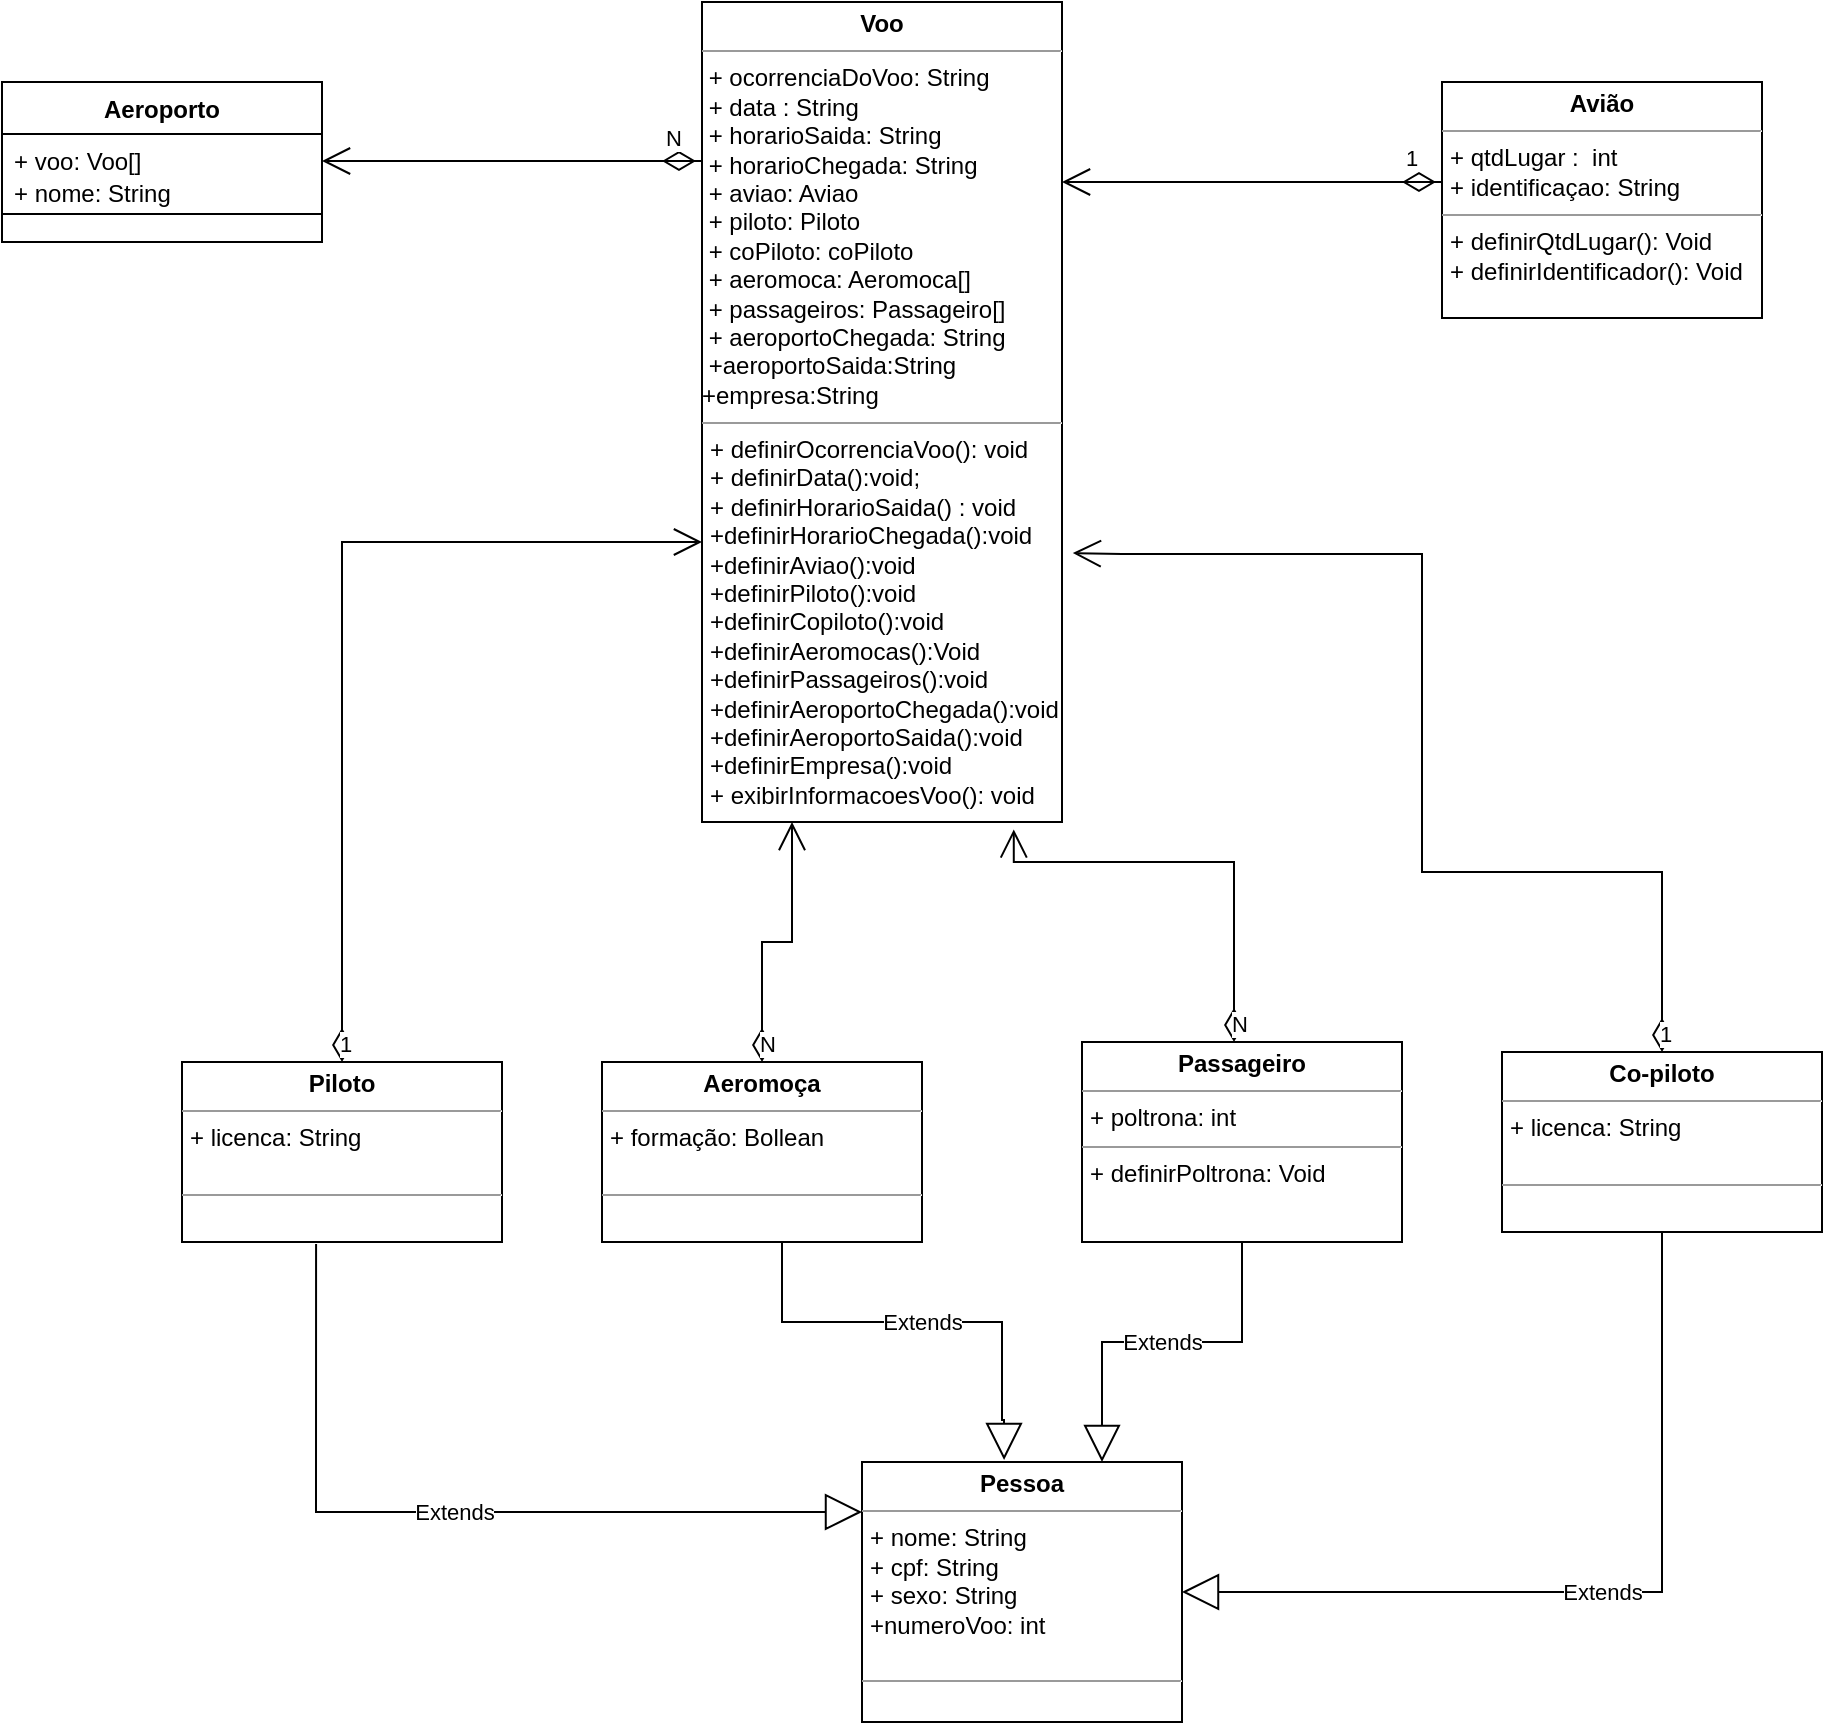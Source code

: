 <mxfile version="21.8.2" type="device">
  <diagram id="C5RBs43oDa-KdzZeNtuy" name="Page-1">
    <mxGraphModel dx="814" dy="448" grid="1" gridSize="10" guides="1" tooltips="1" connect="1" arrows="1" fold="1" page="1" pageScale="1" pageWidth="827" pageHeight="1169" math="0" shadow="0">
      <root>
        <mxCell id="WIyWlLk6GJQsqaUBKTNV-0" />
        <mxCell id="WIyWlLk6GJQsqaUBKTNV-1" parent="WIyWlLk6GJQsqaUBKTNV-0" />
        <mxCell id="_WrFxUpyNthlM_89r6vG-2" value="&lt;p style=&quot;margin:0px;margin-top:4px;text-align:center;&quot;&gt;&lt;b&gt;Pessoa&lt;/b&gt;&lt;/p&gt;&lt;hr size=&quot;1&quot;&gt;&lt;p style=&quot;margin:0px;margin-left:4px;&quot;&gt;+ nome: String&lt;/p&gt;&lt;p style=&quot;margin:0px;margin-left:4px;&quot;&gt;+ cpf: String&lt;/p&gt;&lt;p style=&quot;margin:0px;margin-left:4px;&quot;&gt;+ sexo: String&lt;/p&gt;&lt;p style=&quot;margin:0px;margin-left:4px;&quot;&gt;+numeroVoo: int&lt;/p&gt;&lt;p style=&quot;margin:0px;margin-left:4px;&quot;&gt;&lt;br&gt;&lt;/p&gt;&lt;hr size=&quot;1&quot;&gt;&lt;p style=&quot;margin:0px;margin-left:4px;&quot;&gt;&lt;br&gt;&lt;/p&gt;" style="verticalAlign=top;align=left;overflow=fill;fontSize=12;fontFamily=Helvetica;html=1;whiteSpace=wrap;" parent="WIyWlLk6GJQsqaUBKTNV-1" vertex="1">
          <mxGeometry x="570" y="910" width="160" height="130" as="geometry" />
        </mxCell>
        <mxCell id="_WrFxUpyNthlM_89r6vG-3" value="&lt;p style=&quot;margin:0px;margin-top:4px;text-align:center;&quot;&gt;&lt;b&gt;Passageiro&lt;/b&gt;&lt;/p&gt;&lt;hr size=&quot;1&quot;&gt;&lt;p style=&quot;margin:0px;margin-left:4px;&quot;&gt;+ poltrona: int&lt;/p&gt;&lt;hr size=&quot;1&quot;&gt;&lt;p style=&quot;margin:0px;margin-left:4px;&quot;&gt;+ definirPoltrona: Void&lt;/p&gt;" style="verticalAlign=top;align=left;overflow=fill;fontSize=12;fontFamily=Helvetica;html=1;whiteSpace=wrap;" parent="WIyWlLk6GJQsqaUBKTNV-1" vertex="1">
          <mxGeometry x="680" y="700" width="160" height="100" as="geometry" />
        </mxCell>
        <mxCell id="_WrFxUpyNthlM_89r6vG-4" value="&lt;p style=&quot;margin:0px;margin-top:4px;text-align:center;&quot;&gt;&lt;b&gt;Piloto&lt;/b&gt;&lt;/p&gt;&lt;hr size=&quot;1&quot;&gt;&lt;p style=&quot;margin:0px;margin-left:4px;&quot;&gt;+ licenca: String&lt;/p&gt;&lt;p style=&quot;margin:0px;margin-left:4px;&quot;&gt;&lt;br&gt;&lt;/p&gt;&lt;hr size=&quot;1&quot;&gt;&lt;p style=&quot;margin:0px;margin-left:4px;&quot;&gt;&lt;br&gt;&lt;/p&gt;" style="verticalAlign=top;align=left;overflow=fill;fontSize=12;fontFamily=Helvetica;html=1;whiteSpace=wrap;" parent="WIyWlLk6GJQsqaUBKTNV-1" vertex="1">
          <mxGeometry x="230" y="710" width="160" height="90" as="geometry" />
        </mxCell>
        <mxCell id="_WrFxUpyNthlM_89r6vG-5" value="&lt;p style=&quot;margin:0px;margin-top:4px;text-align:center;&quot;&gt;&lt;b&gt;Co-piloto&lt;/b&gt;&lt;/p&gt;&lt;hr size=&quot;1&quot;&gt;&lt;p style=&quot;margin:0px;margin-left:4px;&quot;&gt;+ licenca: String&lt;/p&gt;&lt;p style=&quot;margin:0px;margin-left:4px;&quot;&gt;&lt;br&gt;&lt;/p&gt;&lt;hr size=&quot;1&quot;&gt;&lt;p style=&quot;margin:0px;margin-left:4px;&quot;&gt;&lt;br&gt;&lt;/p&gt;" style="verticalAlign=top;align=left;overflow=fill;fontSize=12;fontFamily=Helvetica;html=1;whiteSpace=wrap;" parent="WIyWlLk6GJQsqaUBKTNV-1" vertex="1">
          <mxGeometry x="890" y="705" width="160" height="90" as="geometry" />
        </mxCell>
        <mxCell id="_WrFxUpyNthlM_89r6vG-6" value="&lt;p style=&quot;margin:0px;margin-top:4px;text-align:center;&quot;&gt;&lt;b&gt;Aeromoça&lt;/b&gt;&lt;/p&gt;&lt;hr size=&quot;1&quot;&gt;&lt;p style=&quot;margin:0px;margin-left:4px;&quot;&gt;+ formação: Bollean&lt;/p&gt;&lt;p style=&quot;margin:0px;margin-left:4px;&quot;&gt;&lt;br&gt;&lt;/p&gt;&lt;hr size=&quot;1&quot;&gt;&lt;p style=&quot;margin:0px;margin-left:4px;&quot;&gt;&lt;br&gt;&lt;/p&gt;" style="verticalAlign=top;align=left;overflow=fill;fontSize=12;fontFamily=Helvetica;html=1;whiteSpace=wrap;" parent="WIyWlLk6GJQsqaUBKTNV-1" vertex="1">
          <mxGeometry x="440" y="710" width="160" height="90" as="geometry" />
        </mxCell>
        <mxCell id="_WrFxUpyNthlM_89r6vG-8" value="&lt;p style=&quot;margin:0px;margin-top:4px;text-align:center;&quot;&gt;&lt;b&gt;Avião&lt;/b&gt;&lt;/p&gt;&lt;hr size=&quot;1&quot;&gt;&lt;p style=&quot;margin:0px;margin-left:4px;&quot;&gt;+ qtdLugar :&amp;nbsp; int&lt;br style=&quot;border-color: var(--border-color); padding: 0px; margin: 0px;&quot;&gt;&lt;span style=&quot;&quot;&gt;+ identificaçao: String&lt;/span&gt;&lt;br&gt;&lt;/p&gt;&lt;hr size=&quot;1&quot;&gt;&lt;p style=&quot;margin:0px;margin-left:4px;&quot;&gt;+ definirQtdLugar(): Void&lt;/p&gt;&lt;p style=&quot;margin:0px;margin-left:4px;&quot;&gt;+ definirIdentificador(): Void&lt;/p&gt;" style="verticalAlign=top;align=left;overflow=fill;fontSize=12;fontFamily=Helvetica;html=1;whiteSpace=wrap;" parent="WIyWlLk6GJQsqaUBKTNV-1" vertex="1">
          <mxGeometry x="860" y="220" width="160" height="118" as="geometry" />
        </mxCell>
        <mxCell id="_WrFxUpyNthlM_89r6vG-9" value="&lt;p style=&quot;margin:0px;margin-top:4px;text-align:center;&quot;&gt;&lt;b&gt;Voo&lt;/b&gt;&lt;/p&gt;&lt;hr size=&quot;1&quot;&gt;&lt;p style=&quot;margin:0px;margin-left:4px;&quot;&gt;&lt;/p&gt;&amp;nbsp;+ ocorrenciaDoVoo: String&lt;br&gt;&amp;nbsp;+ data : String&lt;br&gt;&amp;nbsp;+ horarioSaida: String&lt;br&gt;&amp;nbsp;+ horarioChegada: String&lt;br&gt;&amp;nbsp;+ aviao: Aviao&lt;br&gt;&amp;nbsp;+ piloto: Piloto&lt;br&gt;&amp;nbsp;+ coPiloto: coPiloto&lt;br&gt;&amp;nbsp;+ aeromoca: Aeromoca[]&lt;br&gt;&amp;nbsp;+ passageiros: Passageiro[]&lt;br&gt;&amp;nbsp;+ aeroportoChegada: String&lt;br&gt;&amp;nbsp;+aeroportoSaida:String&lt;br&gt;+empresa:String&lt;br&gt;&lt;hr size=&quot;1&quot;&gt;&lt;p style=&quot;margin:0px;margin-left:4px;&quot;&gt;+ definirOcorrenciaVoo(): void&lt;/p&gt;&lt;p style=&quot;margin:0px;margin-left:4px;&quot;&gt;+ definirData():void;&lt;/p&gt;&lt;p style=&quot;margin:0px;margin-left:4px;&quot;&gt;+ definirHorarioSaida() : void&lt;/p&gt;&lt;p style=&quot;margin:0px;margin-left:4px;&quot;&gt;+definirHorarioChegada():void&lt;/p&gt;&lt;p style=&quot;margin:0px;margin-left:4px;&quot;&gt;+definirAviao():void&lt;/p&gt;&lt;p style=&quot;margin:0px;margin-left:4px;&quot;&gt;+definirPiloto():void&lt;/p&gt;&lt;p style=&quot;margin:0px;margin-left:4px;&quot;&gt;+definirCopiloto():void&lt;/p&gt;&lt;p style=&quot;margin:0px;margin-left:4px;&quot;&gt;+definirAeromocas():Void&lt;/p&gt;&lt;p style=&quot;margin:0px;margin-left:4px;&quot;&gt;+definirPassageiros():void&lt;/p&gt;&lt;p style=&quot;margin:0px;margin-left:4px;&quot;&gt;+definirAeroportoChegada():void&lt;/p&gt;&lt;p style=&quot;margin:0px;margin-left:4px;&quot;&gt;+definirAeroportoSaida():void&lt;/p&gt;&lt;p style=&quot;margin:0px;margin-left:4px;&quot;&gt;+definirEmpresa():void&lt;/p&gt;&lt;p style=&quot;margin:0px;margin-left:4px;&quot;&gt;+&amp;nbsp;exibirInformacoesVoo(): void&lt;/p&gt;&lt;p style=&quot;margin:0px;margin-left:4px;&quot;&gt;&lt;br&gt;&lt;/p&gt;" style="verticalAlign=top;align=left;overflow=fill;fontSize=12;fontFamily=Helvetica;html=1;whiteSpace=wrap;" parent="WIyWlLk6GJQsqaUBKTNV-1" vertex="1">
          <mxGeometry x="490" y="180" width="180" height="410" as="geometry" />
        </mxCell>
        <mxCell id="_WrFxUpyNthlM_89r6vG-15" value="1" style="endArrow=open;html=1;endSize=12;startArrow=diamondThin;startSize=14;startFill=0;edgeStyle=orthogonalEdgeStyle;align=left;verticalAlign=bottom;rounded=0;" parent="WIyWlLk6GJQsqaUBKTNV-1" edge="1">
          <mxGeometry x="-1" y="3" relative="1" as="geometry">
            <mxPoint x="840" y="270" as="sourcePoint" />
            <mxPoint x="670" y="270" as="targetPoint" />
            <Array as="points">
              <mxPoint x="860" y="270" />
            </Array>
          </mxGeometry>
        </mxCell>
        <mxCell id="_WrFxUpyNthlM_89r6vG-16" value="1" style="endArrow=open;html=1;endSize=12;startArrow=diamondThin;startSize=14;startFill=0;edgeStyle=orthogonalEdgeStyle;align=left;verticalAlign=bottom;rounded=0;exitX=0.5;exitY=0;exitDx=0;exitDy=0;" parent="WIyWlLk6GJQsqaUBKTNV-1" source="_WrFxUpyNthlM_89r6vG-4" edge="1">
          <mxGeometry x="-1" y="3" relative="1" as="geometry">
            <mxPoint x="470" y="580" as="sourcePoint" />
            <mxPoint x="490" y="450" as="targetPoint" />
            <Array as="points">
              <mxPoint x="310" y="450" />
              <mxPoint x="490" y="450" />
            </Array>
          </mxGeometry>
        </mxCell>
        <mxCell id="_WrFxUpyNthlM_89r6vG-17" value="N" style="endArrow=open;html=1;endSize=12;startArrow=diamondThin;startSize=14;startFill=0;edgeStyle=orthogonalEdgeStyle;align=left;verticalAlign=bottom;rounded=0;entryX=0.25;entryY=1;entryDx=0;entryDy=0;" parent="WIyWlLk6GJQsqaUBKTNV-1" source="_WrFxUpyNthlM_89r6vG-6" target="_WrFxUpyNthlM_89r6vG-9" edge="1">
          <mxGeometry x="-1" y="3" relative="1" as="geometry">
            <mxPoint x="320" y="720" as="sourcePoint" />
            <mxPoint x="500" y="385" as="targetPoint" />
          </mxGeometry>
        </mxCell>
        <mxCell id="_WrFxUpyNthlM_89r6vG-18" value="N" style="endArrow=open;html=1;endSize=12;startArrow=diamondThin;startSize=14;startFill=0;edgeStyle=orthogonalEdgeStyle;align=left;verticalAlign=bottom;rounded=0;entryX=0.866;entryY=1.009;entryDx=0;entryDy=0;entryPerimeter=0;" parent="WIyWlLk6GJQsqaUBKTNV-1" source="_WrFxUpyNthlM_89r6vG-3" target="_WrFxUpyNthlM_89r6vG-9" edge="1">
          <mxGeometry x="-1" y="3" relative="1" as="geometry">
            <mxPoint x="740" y="670" as="sourcePoint" />
            <mxPoint x="755" y="530" as="targetPoint" />
            <Array as="points">
              <mxPoint x="756" y="610" />
              <mxPoint x="646" y="610" />
            </Array>
          </mxGeometry>
        </mxCell>
        <mxCell id="_WrFxUpyNthlM_89r6vG-19" value="1" style="endArrow=open;html=1;endSize=12;startArrow=diamondThin;startSize=14;startFill=0;edgeStyle=orthogonalEdgeStyle;align=left;verticalAlign=bottom;rounded=0;entryX=1.03;entryY=0.672;entryDx=0;entryDy=0;entryPerimeter=0;exitX=0.5;exitY=0;exitDx=0;exitDy=0;" parent="WIyWlLk6GJQsqaUBKTNV-1" source="_WrFxUpyNthlM_89r6vG-5" target="_WrFxUpyNthlM_89r6vG-9" edge="1">
          <mxGeometry x="-1" y="3" relative="1" as="geometry">
            <mxPoint x="960" y="705" as="sourcePoint" />
            <mxPoint x="850" y="579" as="targetPoint" />
            <Array as="points">
              <mxPoint x="970" y="615" />
              <mxPoint x="850" y="615" />
              <mxPoint x="850" y="456" />
              <mxPoint x="700" y="456" />
            </Array>
          </mxGeometry>
        </mxCell>
        <mxCell id="_WrFxUpyNthlM_89r6vG-20" value="Extends" style="endArrow=block;endSize=16;endFill=0;html=1;rounded=0;exitX=0.419;exitY=1.011;exitDx=0;exitDy=0;exitPerimeter=0;edgeStyle=orthogonalEdgeStyle;" parent="WIyWlLk6GJQsqaUBKTNV-1" source="_WrFxUpyNthlM_89r6vG-4" target="_WrFxUpyNthlM_89r6vG-2" edge="1">
          <mxGeometry width="160" relative="1" as="geometry">
            <mxPoint x="470" y="820" as="sourcePoint" />
            <mxPoint x="630" y="820" as="targetPoint" />
            <Array as="points">
              <mxPoint x="297" y="935" />
            </Array>
          </mxGeometry>
        </mxCell>
        <mxCell id="_WrFxUpyNthlM_89r6vG-22" value="Extends" style="endArrow=block;endSize=16;endFill=0;html=1;rounded=0;exitX=0.419;exitY=1.011;exitDx=0;exitDy=0;exitPerimeter=0;edgeStyle=orthogonalEdgeStyle;entryX=0.444;entryY=-0.008;entryDx=0;entryDy=0;entryPerimeter=0;" parent="WIyWlLk6GJQsqaUBKTNV-1" target="_WrFxUpyNthlM_89r6vG-2" edge="1">
          <mxGeometry width="160" relative="1" as="geometry">
            <mxPoint x="530" y="800" as="sourcePoint" />
            <mxPoint x="803" y="934" as="targetPoint" />
            <Array as="points">
              <mxPoint x="530" y="840" />
              <mxPoint x="640" y="840" />
              <mxPoint x="640" y="889" />
              <mxPoint x="641" y="889" />
            </Array>
          </mxGeometry>
        </mxCell>
        <mxCell id="_WrFxUpyNthlM_89r6vG-23" value="Extends" style="endArrow=block;endSize=16;endFill=0;html=1;rounded=0;exitX=0.5;exitY=1;exitDx=0;exitDy=0;edgeStyle=orthogonalEdgeStyle;entryX=0.75;entryY=0;entryDx=0;entryDy=0;" parent="WIyWlLk6GJQsqaUBKTNV-1" source="_WrFxUpyNthlM_89r6vG-3" target="_WrFxUpyNthlM_89r6vG-2" edge="1">
          <mxGeometry width="160" relative="1" as="geometry">
            <mxPoint x="540" y="810" as="sourcePoint" />
            <mxPoint x="651" y="919" as="targetPoint" />
            <Array as="points">
              <mxPoint x="760" y="850" />
              <mxPoint x="690" y="850" />
            </Array>
          </mxGeometry>
        </mxCell>
        <mxCell id="_WrFxUpyNthlM_89r6vG-24" value="Extends" style="endArrow=block;endSize=16;endFill=0;html=1;rounded=0;exitX=0.5;exitY=1;exitDx=0;exitDy=0;edgeStyle=orthogonalEdgeStyle;entryX=1;entryY=0.5;entryDx=0;entryDy=0;" parent="WIyWlLk6GJQsqaUBKTNV-1" source="_WrFxUpyNthlM_89r6vG-5" target="_WrFxUpyNthlM_89r6vG-2" edge="1">
          <mxGeometry width="160" relative="1" as="geometry">
            <mxPoint x="800" y="860" as="sourcePoint" />
            <mxPoint x="911" y="969" as="targetPoint" />
            <Array as="points">
              <mxPoint x="970" y="975" />
            </Array>
          </mxGeometry>
        </mxCell>
        <mxCell id="brjxp-F5KCI75wVCjAvf-1" value="Aeroporto" style="swimlane;fontStyle=1;align=center;verticalAlign=top;childLayout=stackLayout;horizontal=1;startSize=26;horizontalStack=0;resizeParent=1;resizeParentMax=0;resizeLast=0;collapsible=1;marginBottom=0;whiteSpace=wrap;html=1;" vertex="1" parent="WIyWlLk6GJQsqaUBKTNV-1">
          <mxGeometry x="140" y="220" width="160" height="80" as="geometry" />
        </mxCell>
        <mxCell id="brjxp-F5KCI75wVCjAvf-2" value="+ voo: Voo[]" style="text;strokeColor=none;fillColor=none;align=left;verticalAlign=top;spacingLeft=4;spacingRight=4;overflow=hidden;rotatable=0;points=[[0,0.5],[1,0.5]];portConstraint=eastwest;whiteSpace=wrap;html=1;" vertex="1" parent="brjxp-F5KCI75wVCjAvf-1">
          <mxGeometry y="26" width="160" height="26" as="geometry" />
        </mxCell>
        <mxCell id="brjxp-F5KCI75wVCjAvf-3" value="" style="line;strokeWidth=1;fillColor=none;align=left;verticalAlign=middle;spacingTop=-1;spacingLeft=3;spacingRight=3;rotatable=0;labelPosition=right;points=[];portConstraint=eastwest;strokeColor=inherit;" vertex="1" parent="brjxp-F5KCI75wVCjAvf-1">
          <mxGeometry y="52" width="160" height="28" as="geometry" />
        </mxCell>
        <mxCell id="brjxp-F5KCI75wVCjAvf-6" value="N" style="endArrow=open;html=1;endSize=12;startArrow=diamondThin;startSize=14;startFill=0;edgeStyle=orthogonalEdgeStyle;align=left;verticalAlign=bottom;rounded=0;" edge="1" parent="WIyWlLk6GJQsqaUBKTNV-1">
          <mxGeometry x="-1" y="3" relative="1" as="geometry">
            <mxPoint x="470" y="259.5" as="sourcePoint" />
            <mxPoint x="300" y="259.5" as="targetPoint" />
            <Array as="points">
              <mxPoint x="490" y="259.5" />
            </Array>
          </mxGeometry>
        </mxCell>
        <mxCell id="brjxp-F5KCI75wVCjAvf-7" value="+ nome: String" style="text;strokeColor=none;fillColor=none;align=left;verticalAlign=top;spacingLeft=4;spacingRight=4;overflow=hidden;rotatable=0;points=[[0,0.5],[1,0.5]];portConstraint=eastwest;whiteSpace=wrap;html=1;" vertex="1" parent="WIyWlLk6GJQsqaUBKTNV-1">
          <mxGeometry x="140" y="262" width="160" height="26" as="geometry" />
        </mxCell>
      </root>
    </mxGraphModel>
  </diagram>
</mxfile>
